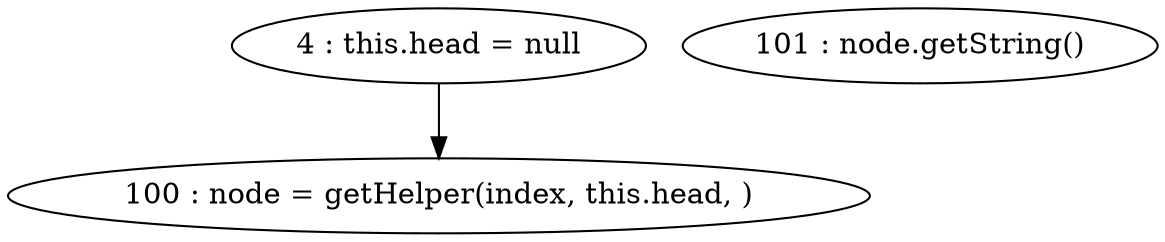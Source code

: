 digraph G {
"4 : this.head = null"
"4 : this.head = null" -> "100 : node = getHelper(index, this.head, )"
"100 : node = getHelper(index, this.head, )"
"101 : node.getString()"
}